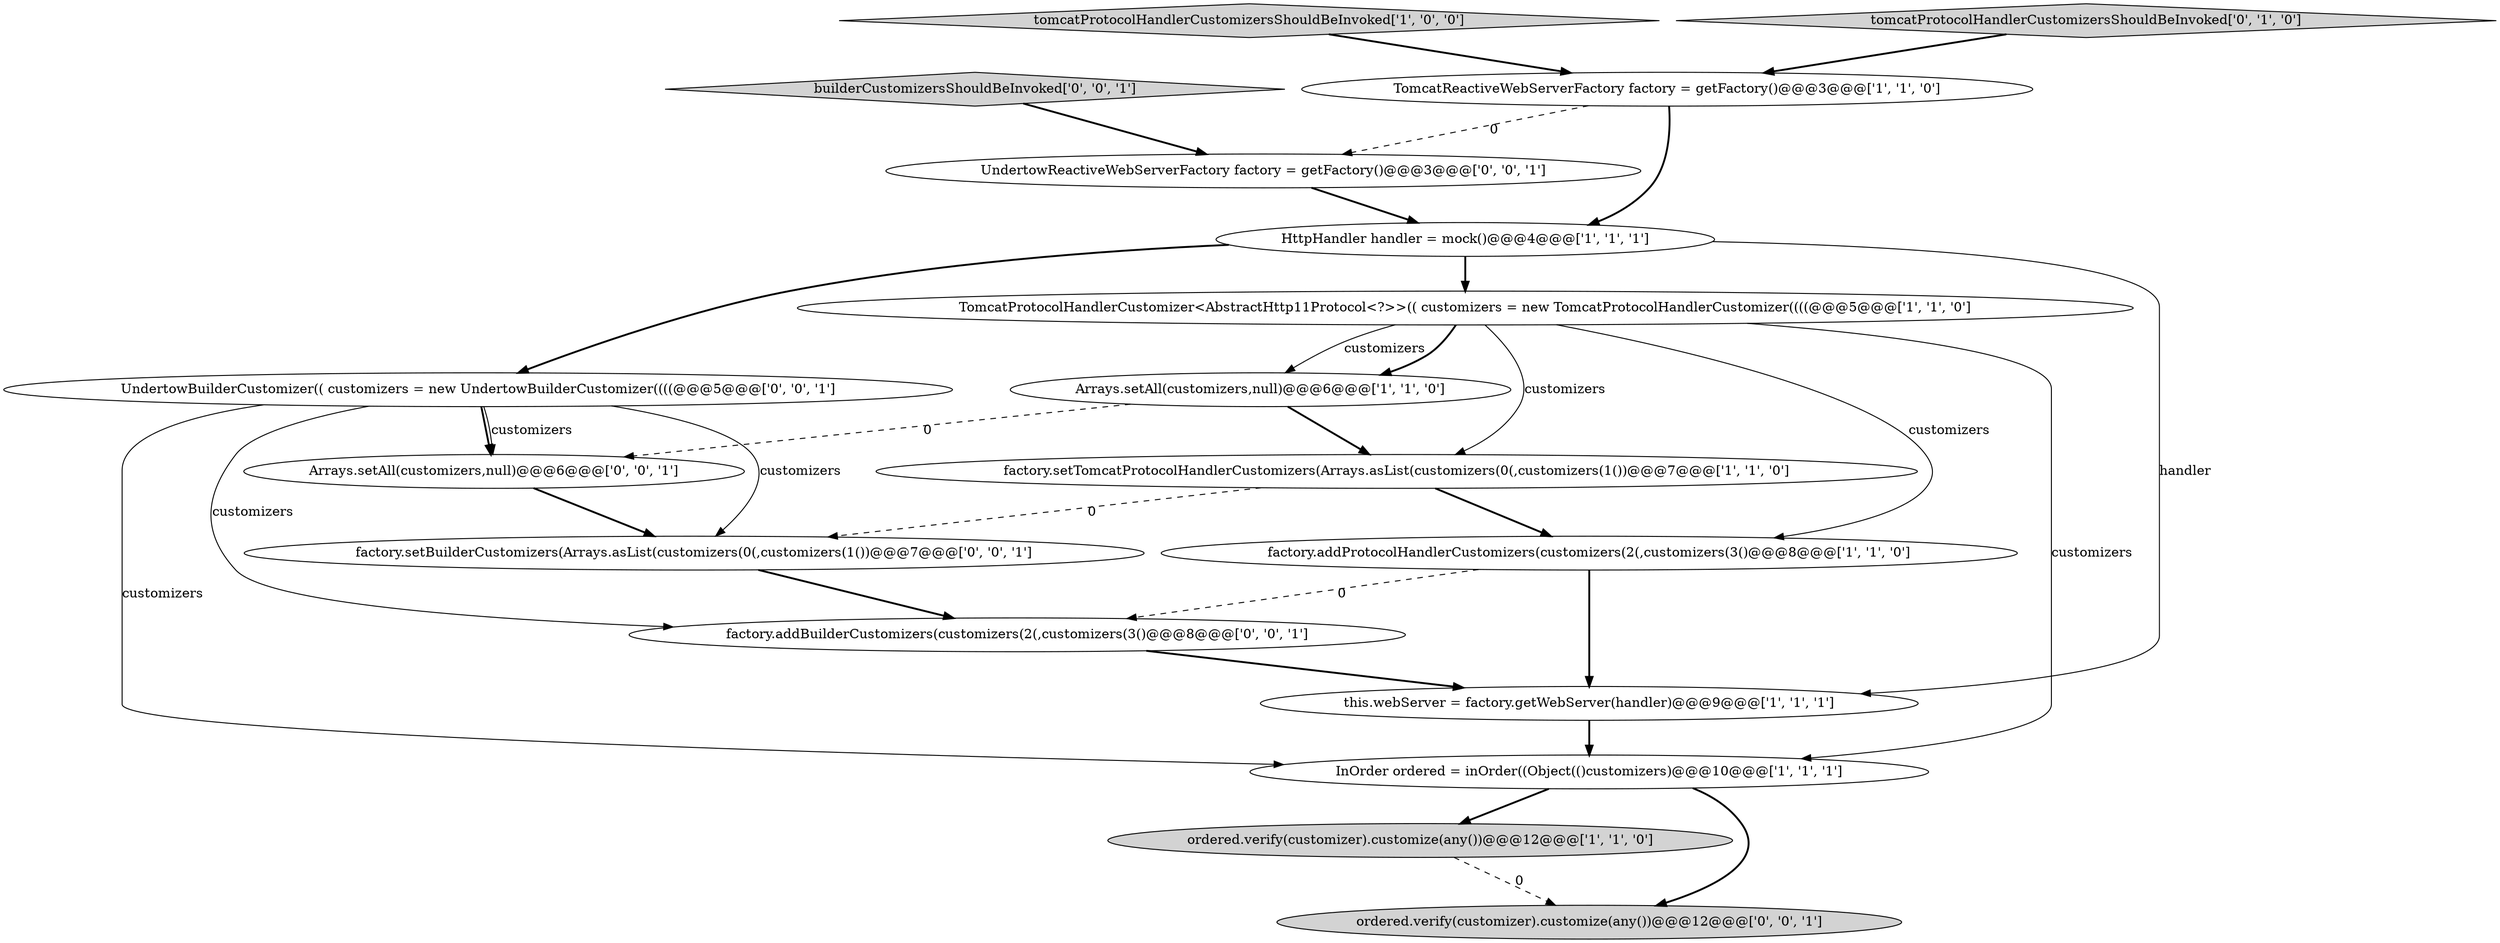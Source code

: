 digraph {
12 [style = filled, label = "Arrays.setAll(customizers,null)@@@6@@@['0', '0', '1']", fillcolor = white, shape = ellipse image = "AAA0AAABBB3BBB"];
7 [style = filled, label = "tomcatProtocolHandlerCustomizersShouldBeInvoked['1', '0', '0']", fillcolor = lightgray, shape = diamond image = "AAA0AAABBB1BBB"];
3 [style = filled, label = "this.webServer = factory.getWebServer(handler)@@@9@@@['1', '1', '1']", fillcolor = white, shape = ellipse image = "AAA0AAABBB1BBB"];
5 [style = filled, label = "Arrays.setAll(customizers,null)@@@6@@@['1', '1', '0']", fillcolor = white, shape = ellipse image = "AAA0AAABBB1BBB"];
6 [style = filled, label = "TomcatProtocolHandlerCustomizer<AbstractHttp11Protocol<?>>(( customizers = new TomcatProtocolHandlerCustomizer((((@@@5@@@['1', '1', '0']", fillcolor = white, shape = ellipse image = "AAA0AAABBB1BBB"];
0 [style = filled, label = "ordered.verify(customizer).customize(any())@@@12@@@['1', '1', '0']", fillcolor = lightgray, shape = ellipse image = "AAA0AAABBB1BBB"];
13 [style = filled, label = "factory.setBuilderCustomizers(Arrays.asList(customizers(0(,customizers(1())@@@7@@@['0', '0', '1']", fillcolor = white, shape = ellipse image = "AAA0AAABBB3BBB"];
11 [style = filled, label = "UndertowReactiveWebServerFactory factory = getFactory()@@@3@@@['0', '0', '1']", fillcolor = white, shape = ellipse image = "AAA0AAABBB3BBB"];
8 [style = filled, label = "HttpHandler handler = mock()@@@4@@@['1', '1', '1']", fillcolor = white, shape = ellipse image = "AAA0AAABBB1BBB"];
14 [style = filled, label = "UndertowBuilderCustomizer(( customizers = new UndertowBuilderCustomizer((((@@@5@@@['0', '0', '1']", fillcolor = white, shape = ellipse image = "AAA0AAABBB3BBB"];
16 [style = filled, label = "builderCustomizersShouldBeInvoked['0', '0', '1']", fillcolor = lightgray, shape = diamond image = "AAA0AAABBB3BBB"];
2 [style = filled, label = "factory.addProtocolHandlerCustomizers(customizers(2(,customizers(3()@@@8@@@['1', '1', '0']", fillcolor = white, shape = ellipse image = "AAA0AAABBB1BBB"];
17 [style = filled, label = "ordered.verify(customizer).customize(any())@@@12@@@['0', '0', '1']", fillcolor = lightgray, shape = ellipse image = "AAA0AAABBB3BBB"];
15 [style = filled, label = "factory.addBuilderCustomizers(customizers(2(,customizers(3()@@@8@@@['0', '0', '1']", fillcolor = white, shape = ellipse image = "AAA0AAABBB3BBB"];
1 [style = filled, label = "factory.setTomcatProtocolHandlerCustomizers(Arrays.asList(customizers(0(,customizers(1())@@@7@@@['1', '1', '0']", fillcolor = white, shape = ellipse image = "AAA0AAABBB1BBB"];
4 [style = filled, label = "TomcatReactiveWebServerFactory factory = getFactory()@@@3@@@['1', '1', '0']", fillcolor = white, shape = ellipse image = "AAA0AAABBB1BBB"];
10 [style = filled, label = "tomcatProtocolHandlerCustomizersShouldBeInvoked['0', '1', '0']", fillcolor = lightgray, shape = diamond image = "AAA0AAABBB2BBB"];
9 [style = filled, label = "InOrder ordered = inOrder((Object(()customizers)@@@10@@@['1', '1', '1']", fillcolor = white, shape = ellipse image = "AAA0AAABBB1BBB"];
5->12 [style = dashed, label="0"];
8->3 [style = solid, label="handler"];
16->11 [style = bold, label=""];
9->0 [style = bold, label=""];
14->13 [style = solid, label="customizers"];
2->3 [style = bold, label=""];
8->14 [style = bold, label=""];
14->9 [style = solid, label="customizers"];
6->1 [style = solid, label="customizers"];
9->17 [style = bold, label=""];
8->6 [style = bold, label=""];
7->4 [style = bold, label=""];
6->5 [style = solid, label="customizers"];
15->3 [style = bold, label=""];
0->17 [style = dashed, label="0"];
14->12 [style = solid, label="customizers"];
2->15 [style = dashed, label="0"];
1->13 [style = dashed, label="0"];
3->9 [style = bold, label=""];
12->13 [style = bold, label=""];
5->1 [style = bold, label=""];
6->5 [style = bold, label=""];
14->12 [style = bold, label=""];
10->4 [style = bold, label=""];
4->8 [style = bold, label=""];
11->8 [style = bold, label=""];
6->2 [style = solid, label="customizers"];
14->15 [style = solid, label="customizers"];
1->2 [style = bold, label=""];
13->15 [style = bold, label=""];
6->9 [style = solid, label="customizers"];
4->11 [style = dashed, label="0"];
}

